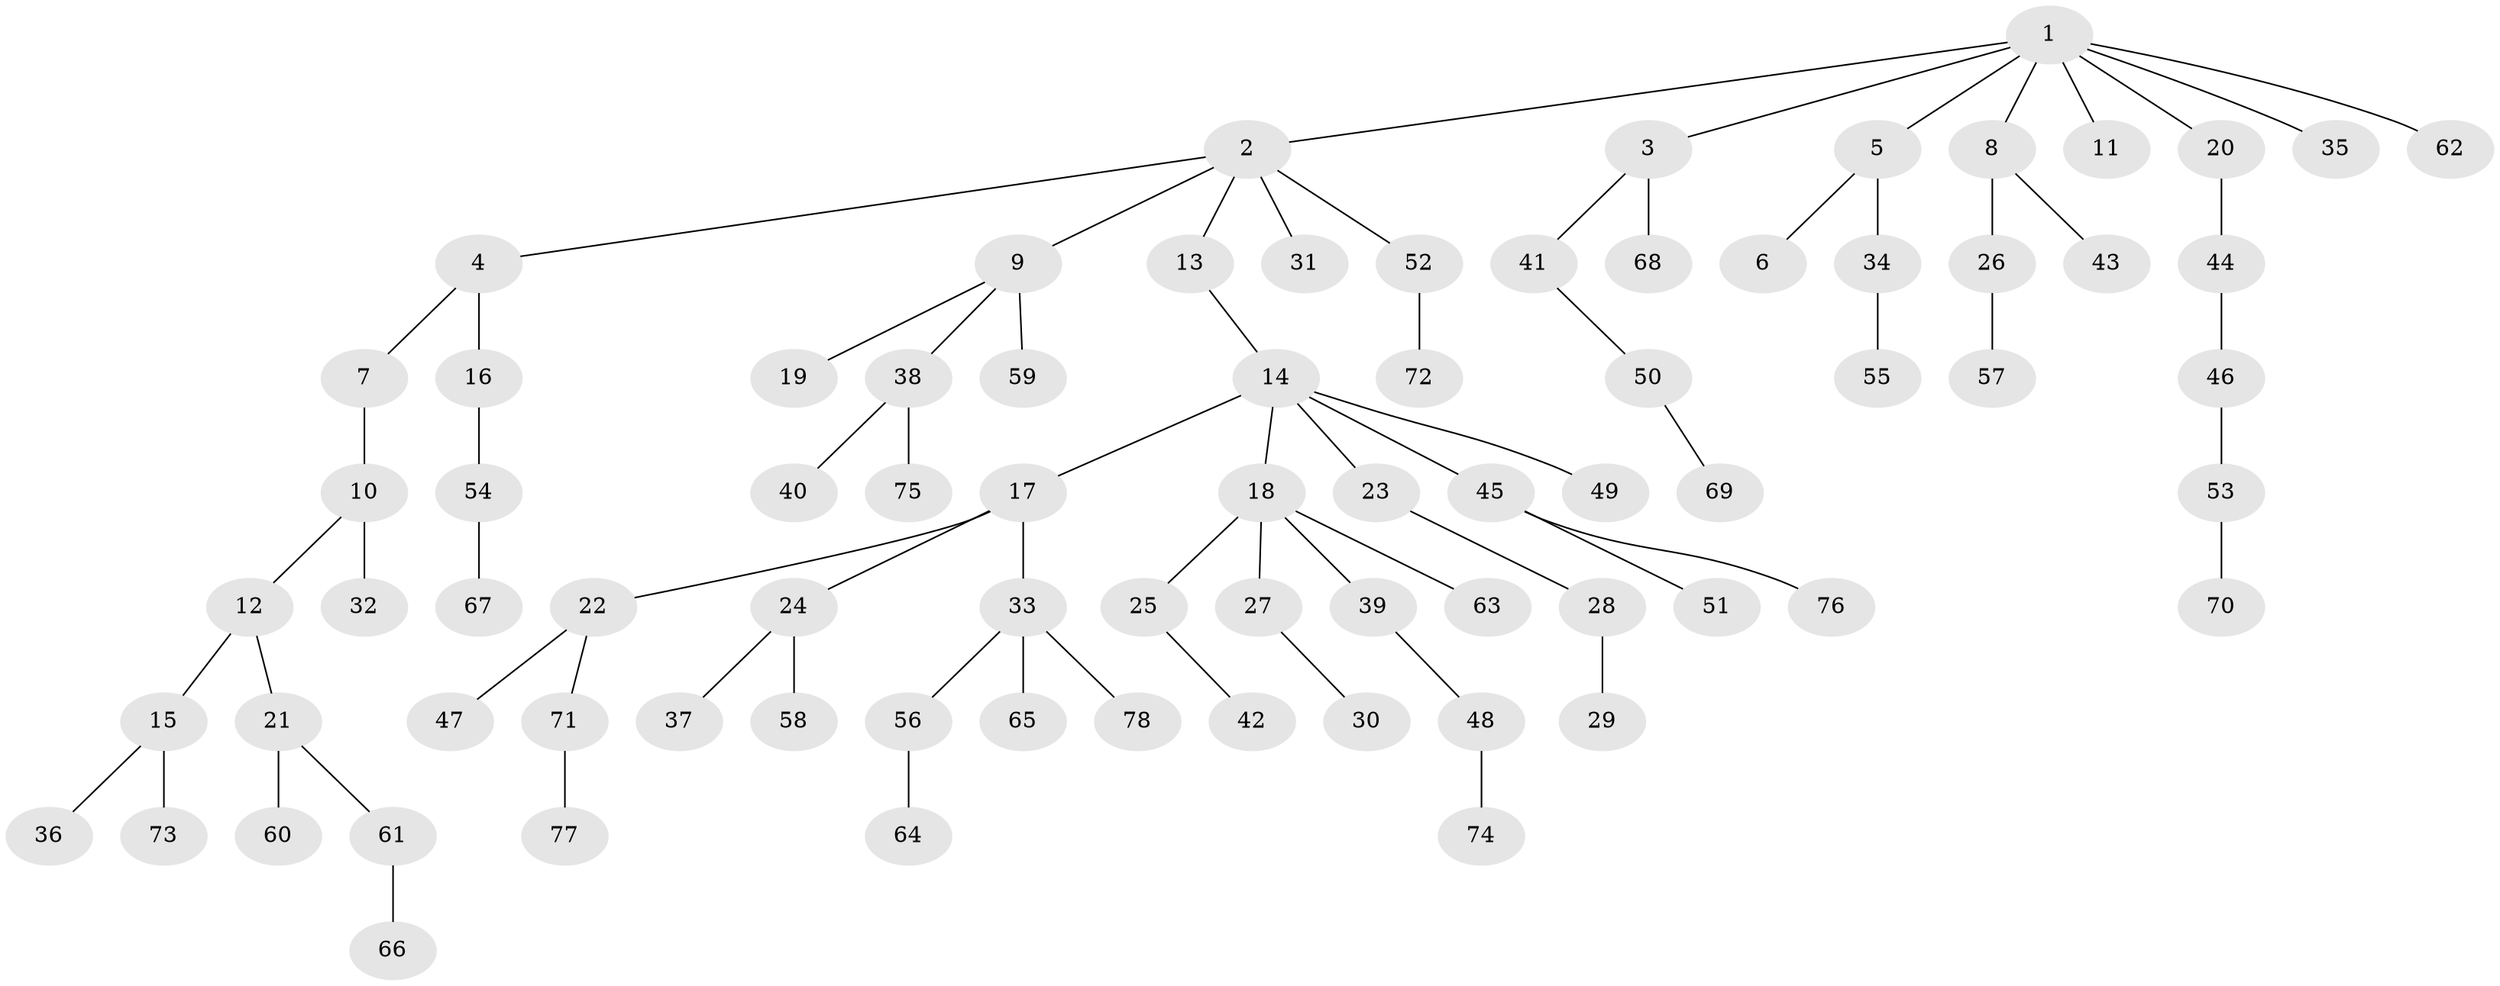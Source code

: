 // Generated by graph-tools (version 1.1) at 2025/52/03/09/25 04:52:25]
// undirected, 78 vertices, 77 edges
graph export_dot {
graph [start="1"]
  node [color=gray90,style=filled];
  1;
  2;
  3;
  4;
  5;
  6;
  7;
  8;
  9;
  10;
  11;
  12;
  13;
  14;
  15;
  16;
  17;
  18;
  19;
  20;
  21;
  22;
  23;
  24;
  25;
  26;
  27;
  28;
  29;
  30;
  31;
  32;
  33;
  34;
  35;
  36;
  37;
  38;
  39;
  40;
  41;
  42;
  43;
  44;
  45;
  46;
  47;
  48;
  49;
  50;
  51;
  52;
  53;
  54;
  55;
  56;
  57;
  58;
  59;
  60;
  61;
  62;
  63;
  64;
  65;
  66;
  67;
  68;
  69;
  70;
  71;
  72;
  73;
  74;
  75;
  76;
  77;
  78;
  1 -- 2;
  1 -- 3;
  1 -- 5;
  1 -- 8;
  1 -- 11;
  1 -- 20;
  1 -- 35;
  1 -- 62;
  2 -- 4;
  2 -- 9;
  2 -- 13;
  2 -- 31;
  2 -- 52;
  3 -- 41;
  3 -- 68;
  4 -- 7;
  4 -- 16;
  5 -- 6;
  5 -- 34;
  7 -- 10;
  8 -- 26;
  8 -- 43;
  9 -- 19;
  9 -- 38;
  9 -- 59;
  10 -- 12;
  10 -- 32;
  12 -- 15;
  12 -- 21;
  13 -- 14;
  14 -- 17;
  14 -- 18;
  14 -- 23;
  14 -- 45;
  14 -- 49;
  15 -- 36;
  15 -- 73;
  16 -- 54;
  17 -- 22;
  17 -- 24;
  17 -- 33;
  18 -- 25;
  18 -- 27;
  18 -- 39;
  18 -- 63;
  20 -- 44;
  21 -- 60;
  21 -- 61;
  22 -- 47;
  22 -- 71;
  23 -- 28;
  24 -- 37;
  24 -- 58;
  25 -- 42;
  26 -- 57;
  27 -- 30;
  28 -- 29;
  33 -- 56;
  33 -- 65;
  33 -- 78;
  34 -- 55;
  38 -- 40;
  38 -- 75;
  39 -- 48;
  41 -- 50;
  44 -- 46;
  45 -- 51;
  45 -- 76;
  46 -- 53;
  48 -- 74;
  50 -- 69;
  52 -- 72;
  53 -- 70;
  54 -- 67;
  56 -- 64;
  61 -- 66;
  71 -- 77;
}
